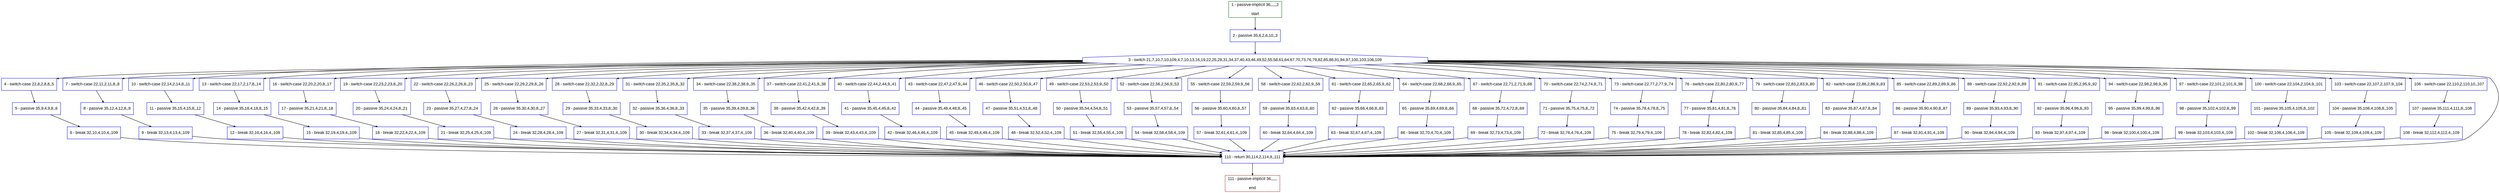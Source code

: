 digraph "" {
  graph [bgcolor="white", fillcolor="#FFFFCC", pack="true", packmode="clust", fontname="Arial", label="", fontsize="12", compound="true", style="rounded,filled"];
  node [node_initialized="no", fillcolor="white", fontname="Arial", label="", color="grey", fontsize="12", fixedsize="false", compound="true", shape="rectangle", style="filled"];
  edge [arrowtail="none", lhead="", fontcolor="black", fontname="Arial", label="", color="black", fontsize="12", arrowhead="normal", arrowsize="0.5", compound="true", ltail="", dir="forward"];
  __N1 [fillcolor="#ffffff", label="2 - passive 35,6,2,6,10,,3", color="#0000ff", shape="box", style="filled"];
  __N2 [fillcolor="#ffffff", label="1 - passive-implicit 36,,,,,,2\n\nstart", color="#006400", shape="box", style="filled"];
  __N3 [fillcolor="#ffffff", label="3 - switch 21,7,10,7,10,109,4,7,10,13,16,19,22,25,28,31,34,37,40,43,46,49,52,55,58,61,64,67,70,73,76,79,82,85,88,91,94,97,100,103,106,109", color="#0000ff", shape="octagon", style="filled"];
  __N4 [fillcolor="#ffffff", label="4 - switch-case 22,8,2,8,8,,5", color="#0000ff", shape="box", style="filled"];
  __N5 [fillcolor="#ffffff", label="7 - switch-case 22,11,2,11,8,,8", color="#0000ff", shape="box", style="filled"];
  __N6 [fillcolor="#ffffff", label="10 - switch-case 22,14,2,14,8,,11", color="#0000ff", shape="box", style="filled"];
  __N7 [fillcolor="#ffffff", label="13 - switch-case 22,17,2,17,8,,14", color="#0000ff", shape="box", style="filled"];
  __N8 [fillcolor="#ffffff", label="16 - switch-case 22,20,2,20,8,,17", color="#0000ff", shape="box", style="filled"];
  __N9 [fillcolor="#ffffff", label="19 - switch-case 22,23,2,23,8,,20", color="#0000ff", shape="box", style="filled"];
  __N10 [fillcolor="#ffffff", label="22 - switch-case 22,26,2,26,8,,23", color="#0000ff", shape="box", style="filled"];
  __N11 [fillcolor="#ffffff", label="25 - switch-case 22,29,2,29,8,,26", color="#0000ff", shape="box", style="filled"];
  __N12 [fillcolor="#ffffff", label="28 - switch-case 22,32,2,32,8,,29", color="#0000ff", shape="box", style="filled"];
  __N13 [fillcolor="#ffffff", label="31 - switch-case 22,35,2,35,8,,32", color="#0000ff", shape="box", style="filled"];
  __N14 [fillcolor="#ffffff", label="34 - switch-case 22,38,2,38,9,,35", color="#0000ff", shape="box", style="filled"];
  __N15 [fillcolor="#ffffff", label="37 - switch-case 22,41,2,41,9,,38", color="#0000ff", shape="box", style="filled"];
  __N16 [fillcolor="#ffffff", label="40 - switch-case 22,44,2,44,9,,41", color="#0000ff", shape="box", style="filled"];
  __N17 [fillcolor="#ffffff", label="43 - switch-case 22,47,2,47,9,,44", color="#0000ff", shape="box", style="filled"];
  __N18 [fillcolor="#ffffff", label="46 - switch-case 22,50,2,50,9,,47", color="#0000ff", shape="box", style="filled"];
  __N19 [fillcolor="#ffffff", label="49 - switch-case 22,53,2,53,9,,50", color="#0000ff", shape="box", style="filled"];
  __N20 [fillcolor="#ffffff", label="52 - switch-case 22,56,2,56,9,,53", color="#0000ff", shape="box", style="filled"];
  __N21 [fillcolor="#ffffff", label="55 - switch-case 22,59,2,59,9,,56", color="#0000ff", shape="box", style="filled"];
  __N22 [fillcolor="#ffffff", label="58 - switch-case 22,62,2,62,9,,59", color="#0000ff", shape="box", style="filled"];
  __N23 [fillcolor="#ffffff", label="61 - switch-case 22,65,2,65,9,,62", color="#0000ff", shape="box", style="filled"];
  __N24 [fillcolor="#ffffff", label="64 - switch-case 22,68,2,68,9,,65", color="#0000ff", shape="box", style="filled"];
  __N25 [fillcolor="#ffffff", label="67 - switch-case 22,71,2,71,9,,68", color="#0000ff", shape="box", style="filled"];
  __N26 [fillcolor="#ffffff", label="70 - switch-case 22,74,2,74,9,,71", color="#0000ff", shape="box", style="filled"];
  __N27 [fillcolor="#ffffff", label="73 - switch-case 22,77,2,77,9,,74", color="#0000ff", shape="box", style="filled"];
  __N28 [fillcolor="#ffffff", label="76 - switch-case 22,80,2,80,9,,77", color="#0000ff", shape="box", style="filled"];
  __N29 [fillcolor="#ffffff", label="79 - switch-case 22,83,2,83,9,,80", color="#0000ff", shape="box", style="filled"];
  __N30 [fillcolor="#ffffff", label="82 - switch-case 22,86,2,86,9,,83", color="#0000ff", shape="box", style="filled"];
  __N31 [fillcolor="#ffffff", label="85 - switch-case 22,89,2,89,9,,86", color="#0000ff", shape="box", style="filled"];
  __N32 [fillcolor="#ffffff", label="88 - switch-case 22,92,2,92,9,,89", color="#0000ff", shape="box", style="filled"];
  __N33 [fillcolor="#ffffff", label="91 - switch-case 22,95,2,95,9,,92", color="#0000ff", shape="box", style="filled"];
  __N34 [fillcolor="#ffffff", label="94 - switch-case 22,98,2,98,9,,95", color="#0000ff", shape="box", style="filled"];
  __N35 [fillcolor="#ffffff", label="97 - switch-case 22,101,2,101,9,,98", color="#0000ff", shape="box", style="filled"];
  __N36 [fillcolor="#ffffff", label="100 - switch-case 22,104,2,104,9,,101", color="#0000ff", shape="box", style="filled"];
  __N37 [fillcolor="#ffffff", label="103 - switch-case 22,107,2,107,9,,104", color="#0000ff", shape="box", style="filled"];
  __N38 [fillcolor="#ffffff", label="106 - switch-case 22,110,2,110,10,,107", color="#0000ff", shape="box", style="filled"];
  __N39 [fillcolor="#ffffff", label="110 - return 30,114,2,114,9,,111", color="#0000ff", shape="box", style="filled"];
  __N40 [fillcolor="#ffffff", label="5 - passive 35,9,4,9,8,,6", color="#0000ff", shape="box", style="filled"];
  __N41 [fillcolor="#ffffff", label="6 - break 32,10,4,10,4,,109", color="#0000ff", shape="box", style="filled"];
  __N42 [fillcolor="#ffffff", label="8 - passive 35,12,4,12,8,,9", color="#0000ff", shape="box", style="filled"];
  __N43 [fillcolor="#ffffff", label="9 - break 32,13,4,13,4,,109", color="#0000ff", shape="box", style="filled"];
  __N44 [fillcolor="#ffffff", label="11 - passive 35,15,4,15,8,,12", color="#0000ff", shape="box", style="filled"];
  __N45 [fillcolor="#ffffff", label="12 - break 32,16,4,16,4,,109", color="#0000ff", shape="box", style="filled"];
  __N46 [fillcolor="#ffffff", label="14 - passive 35,18,4,18,8,,15", color="#0000ff", shape="box", style="filled"];
  __N47 [fillcolor="#ffffff", label="15 - break 32,19,4,19,4,,109", color="#0000ff", shape="box", style="filled"];
  __N48 [fillcolor="#ffffff", label="17 - passive 35,21,4,21,8,,18", color="#0000ff", shape="box", style="filled"];
  __N49 [fillcolor="#ffffff", label="18 - break 32,22,4,22,4,,109", color="#0000ff", shape="box", style="filled"];
  __N50 [fillcolor="#ffffff", label="20 - passive 35,24,4,24,8,,21", color="#0000ff", shape="box", style="filled"];
  __N51 [fillcolor="#ffffff", label="21 - break 32,25,4,25,4,,109", color="#0000ff", shape="box", style="filled"];
  __N52 [fillcolor="#ffffff", label="23 - passive 35,27,4,27,8,,24", color="#0000ff", shape="box", style="filled"];
  __N53 [fillcolor="#ffffff", label="24 - break 32,28,4,28,4,,109", color="#0000ff", shape="box", style="filled"];
  __N54 [fillcolor="#ffffff", label="26 - passive 35,30,4,30,8,,27", color="#0000ff", shape="box", style="filled"];
  __N55 [fillcolor="#ffffff", label="27 - break 32,31,4,31,4,,109", color="#0000ff", shape="box", style="filled"];
  __N56 [fillcolor="#ffffff", label="29 - passive 35,33,4,33,8,,30", color="#0000ff", shape="box", style="filled"];
  __N57 [fillcolor="#ffffff", label="30 - break 32,34,4,34,4,,109", color="#0000ff", shape="box", style="filled"];
  __N58 [fillcolor="#ffffff", label="32 - passive 35,36,4,36,8,,33", color="#0000ff", shape="box", style="filled"];
  __N59 [fillcolor="#ffffff", label="33 - break 32,37,4,37,4,,109", color="#0000ff", shape="box", style="filled"];
  __N60 [fillcolor="#ffffff", label="35 - passive 35,39,4,39,8,,36", color="#0000ff", shape="box", style="filled"];
  __N61 [fillcolor="#ffffff", label="36 - break 32,40,4,40,4,,109", color="#0000ff", shape="box", style="filled"];
  __N62 [fillcolor="#ffffff", label="38 - passive 35,42,4,42,8,,39", color="#0000ff", shape="box", style="filled"];
  __N63 [fillcolor="#ffffff", label="39 - break 32,43,4,43,4,,109", color="#0000ff", shape="box", style="filled"];
  __N64 [fillcolor="#ffffff", label="41 - passive 35,45,4,45,8,,42", color="#0000ff", shape="box", style="filled"];
  __N65 [fillcolor="#ffffff", label="42 - break 32,46,4,46,4,,109", color="#0000ff", shape="box", style="filled"];
  __N66 [fillcolor="#ffffff", label="44 - passive 35,48,4,48,8,,45", color="#0000ff", shape="box", style="filled"];
  __N67 [fillcolor="#ffffff", label="45 - break 32,49,4,49,4,,109", color="#0000ff", shape="box", style="filled"];
  __N68 [fillcolor="#ffffff", label="47 - passive 35,51,4,51,8,,48", color="#0000ff", shape="box", style="filled"];
  __N69 [fillcolor="#ffffff", label="48 - break 32,52,4,52,4,,109", color="#0000ff", shape="box", style="filled"];
  __N70 [fillcolor="#ffffff", label="50 - passive 35,54,4,54,8,,51", color="#0000ff", shape="box", style="filled"];
  __N71 [fillcolor="#ffffff", label="51 - break 32,55,4,55,4,,109", color="#0000ff", shape="box", style="filled"];
  __N72 [fillcolor="#ffffff", label="53 - passive 35,57,4,57,8,,54", color="#0000ff", shape="box", style="filled"];
  __N73 [fillcolor="#ffffff", label="54 - break 32,58,4,58,4,,109", color="#0000ff", shape="box", style="filled"];
  __N74 [fillcolor="#ffffff", label="56 - passive 35,60,4,60,8,,57", color="#0000ff", shape="box", style="filled"];
  __N75 [fillcolor="#ffffff", label="57 - break 32,61,4,61,4,,109", color="#0000ff", shape="box", style="filled"];
  __N76 [fillcolor="#ffffff", label="59 - passive 35,63,4,63,8,,60", color="#0000ff", shape="box", style="filled"];
  __N77 [fillcolor="#ffffff", label="60 - break 32,64,4,64,4,,109", color="#0000ff", shape="box", style="filled"];
  __N78 [fillcolor="#ffffff", label="62 - passive 35,66,4,66,8,,63", color="#0000ff", shape="box", style="filled"];
  __N79 [fillcolor="#ffffff", label="63 - break 32,67,4,67,4,,109", color="#0000ff", shape="box", style="filled"];
  __N80 [fillcolor="#ffffff", label="65 - passive 35,69,4,69,8,,66", color="#0000ff", shape="box", style="filled"];
  __N81 [fillcolor="#ffffff", label="66 - break 32,70,4,70,4,,109", color="#0000ff", shape="box", style="filled"];
  __N82 [fillcolor="#ffffff", label="68 - passive 35,72,4,72,8,,69", color="#0000ff", shape="box", style="filled"];
  __N83 [fillcolor="#ffffff", label="69 - break 32,73,4,73,4,,109", color="#0000ff", shape="box", style="filled"];
  __N84 [fillcolor="#ffffff", label="71 - passive 35,75,4,75,8,,72", color="#0000ff", shape="box", style="filled"];
  __N85 [fillcolor="#ffffff", label="72 - break 32,76,4,76,4,,109", color="#0000ff", shape="box", style="filled"];
  __N86 [fillcolor="#ffffff", label="74 - passive 35,78,4,78,8,,75", color="#0000ff", shape="box", style="filled"];
  __N87 [fillcolor="#ffffff", label="75 - break 32,79,4,79,4,,109", color="#0000ff", shape="box", style="filled"];
  __N88 [fillcolor="#ffffff", label="77 - passive 35,81,4,81,8,,78", color="#0000ff", shape="box", style="filled"];
  __N89 [fillcolor="#ffffff", label="78 - break 32,82,4,82,4,,109", color="#0000ff", shape="box", style="filled"];
  __N90 [fillcolor="#ffffff", label="80 - passive 35,84,4,84,8,,81", color="#0000ff", shape="box", style="filled"];
  __N91 [fillcolor="#ffffff", label="81 - break 32,85,4,85,4,,109", color="#0000ff", shape="box", style="filled"];
  __N92 [fillcolor="#ffffff", label="83 - passive 35,87,4,87,8,,84", color="#0000ff", shape="box", style="filled"];
  __N93 [fillcolor="#ffffff", label="84 - break 32,88,4,88,4,,109", color="#0000ff", shape="box", style="filled"];
  __N94 [fillcolor="#ffffff", label="86 - passive 35,90,4,90,8,,87", color="#0000ff", shape="box", style="filled"];
  __N95 [fillcolor="#ffffff", label="87 - break 32,91,4,91,4,,109", color="#0000ff", shape="box", style="filled"];
  __N96 [fillcolor="#ffffff", label="89 - passive 35,93,4,93,8,,90", color="#0000ff", shape="box", style="filled"];
  __N97 [fillcolor="#ffffff", label="90 - break 32,94,4,94,4,,109", color="#0000ff", shape="box", style="filled"];
  __N98 [fillcolor="#ffffff", label="92 - passive 35,96,4,96,8,,93", color="#0000ff", shape="box", style="filled"];
  __N99 [fillcolor="#ffffff", label="93 - break 32,97,4,97,4,,109", color="#0000ff", shape="box", style="filled"];
  __N100 [fillcolor="#ffffff", label="95 - passive 35,99,4,99,8,,96", color="#0000ff", shape="box", style="filled"];
  __N101 [fillcolor="#ffffff", label="96 - break 32,100,4,100,4,,109", color="#0000ff", shape="box", style="filled"];
  __N102 [fillcolor="#ffffff", label="98 - passive 35,102,4,102,8,,99", color="#0000ff", shape="box", style="filled"];
  __N103 [fillcolor="#ffffff", label="99 - break 32,103,4,103,4,,109", color="#0000ff", shape="box", style="filled"];
  __N104 [fillcolor="#ffffff", label="101 - passive 35,105,4,105,8,,102", color="#0000ff", shape="box", style="filled"];
  __N105 [fillcolor="#ffffff", label="102 - break 32,106,4,106,4,,109", color="#0000ff", shape="box", style="filled"];
  __N106 [fillcolor="#ffffff", label="104 - passive 35,108,4,108,8,,105", color="#0000ff", shape="box", style="filled"];
  __N107 [fillcolor="#ffffff", label="105 - break 32,109,4,109,4,,109", color="#0000ff", shape="box", style="filled"];
  __N108 [fillcolor="#ffffff", label="107 - passive 35,111,4,111,8,,108", color="#0000ff", shape="box", style="filled"];
  __N109 [fillcolor="#ffffff", label="108 - break 32,112,4,112,4,,109", color="#0000ff", shape="box", style="filled"];
  __N110 [fillcolor="#ffffff", label="111 - passive-implicit 36,,,,,,\n\nend", color="#a52a2a", shape="box", style="filled"];
  __N2 -> __N1 [arrowtail="none", color="#000000", label="", arrowhead="normal", dir="forward"];
  __N1 -> __N3 [arrowtail="none", color="#000000", label="", arrowhead="normal", dir="forward"];
  __N3 -> __N4 [arrowtail="none", color="#000000", label="", arrowhead="normal", dir="forward"];
  __N3 -> __N5 [arrowtail="none", color="#000000", label="", arrowhead="normal", dir="forward"];
  __N3 -> __N6 [arrowtail="none", color="#000000", label="", arrowhead="normal", dir="forward"];
  __N3 -> __N7 [arrowtail="none", color="#000000", label="", arrowhead="normal", dir="forward"];
  __N3 -> __N8 [arrowtail="none", color="#000000", label="", arrowhead="normal", dir="forward"];
  __N3 -> __N9 [arrowtail="none", color="#000000", label="", arrowhead="normal", dir="forward"];
  __N3 -> __N10 [arrowtail="none", color="#000000", label="", arrowhead="normal", dir="forward"];
  __N3 -> __N11 [arrowtail="none", color="#000000", label="", arrowhead="normal", dir="forward"];
  __N3 -> __N12 [arrowtail="none", color="#000000", label="", arrowhead="normal", dir="forward"];
  __N3 -> __N13 [arrowtail="none", color="#000000", label="", arrowhead="normal", dir="forward"];
  __N3 -> __N14 [arrowtail="none", color="#000000", label="", arrowhead="normal", dir="forward"];
  __N3 -> __N15 [arrowtail="none", color="#000000", label="", arrowhead="normal", dir="forward"];
  __N3 -> __N16 [arrowtail="none", color="#000000", label="", arrowhead="normal", dir="forward"];
  __N3 -> __N17 [arrowtail="none", color="#000000", label="", arrowhead="normal", dir="forward"];
  __N3 -> __N18 [arrowtail="none", color="#000000", label="", arrowhead="normal", dir="forward"];
  __N3 -> __N19 [arrowtail="none", color="#000000", label="", arrowhead="normal", dir="forward"];
  __N3 -> __N20 [arrowtail="none", color="#000000", label="", arrowhead="normal", dir="forward"];
  __N3 -> __N21 [arrowtail="none", color="#000000", label="", arrowhead="normal", dir="forward"];
  __N3 -> __N22 [arrowtail="none", color="#000000", label="", arrowhead="normal", dir="forward"];
  __N3 -> __N23 [arrowtail="none", color="#000000", label="", arrowhead="normal", dir="forward"];
  __N3 -> __N24 [arrowtail="none", color="#000000", label="", arrowhead="normal", dir="forward"];
  __N3 -> __N25 [arrowtail="none", color="#000000", label="", arrowhead="normal", dir="forward"];
  __N3 -> __N26 [arrowtail="none", color="#000000", label="", arrowhead="normal", dir="forward"];
  __N3 -> __N27 [arrowtail="none", color="#000000", label="", arrowhead="normal", dir="forward"];
  __N3 -> __N28 [arrowtail="none", color="#000000", label="", arrowhead="normal", dir="forward"];
  __N3 -> __N29 [arrowtail="none", color="#000000", label="", arrowhead="normal", dir="forward"];
  __N3 -> __N30 [arrowtail="none", color="#000000", label="", arrowhead="normal", dir="forward"];
  __N3 -> __N31 [arrowtail="none", color="#000000", label="", arrowhead="normal", dir="forward"];
  __N3 -> __N32 [arrowtail="none", color="#000000", label="", arrowhead="normal", dir="forward"];
  __N3 -> __N33 [arrowtail="none", color="#000000", label="", arrowhead="normal", dir="forward"];
  __N3 -> __N34 [arrowtail="none", color="#000000", label="", arrowhead="normal", dir="forward"];
  __N3 -> __N35 [arrowtail="none", color="#000000", label="", arrowhead="normal", dir="forward"];
  __N3 -> __N36 [arrowtail="none", color="#000000", label="", arrowhead="normal", dir="forward"];
  __N3 -> __N37 [arrowtail="none", color="#000000", label="", arrowhead="normal", dir="forward"];
  __N3 -> __N38 [arrowtail="none", color="#000000", label="", arrowhead="normal", dir="forward"];
  __N3 -> __N39 [arrowtail="none", color="#000000", label="", arrowhead="normal", dir="forward"];
  __N4 -> __N40 [arrowtail="none", color="#000000", label="", arrowhead="normal", dir="forward"];
  __N40 -> __N41 [arrowtail="none", color="#000000", label="", arrowhead="normal", dir="forward"];
  __N41 -> __N39 [arrowtail="none", color="#000000", label="", arrowhead="normal", dir="forward"];
  __N5 -> __N42 [arrowtail="none", color="#000000", label="", arrowhead="normal", dir="forward"];
  __N42 -> __N43 [arrowtail="none", color="#000000", label="", arrowhead="normal", dir="forward"];
  __N43 -> __N39 [arrowtail="none", color="#000000", label="", arrowhead="normal", dir="forward"];
  __N6 -> __N44 [arrowtail="none", color="#000000", label="", arrowhead="normal", dir="forward"];
  __N44 -> __N45 [arrowtail="none", color="#000000", label="", arrowhead="normal", dir="forward"];
  __N45 -> __N39 [arrowtail="none", color="#000000", label="", arrowhead="normal", dir="forward"];
  __N7 -> __N46 [arrowtail="none", color="#000000", label="", arrowhead="normal", dir="forward"];
  __N46 -> __N47 [arrowtail="none", color="#000000", label="", arrowhead="normal", dir="forward"];
  __N47 -> __N39 [arrowtail="none", color="#000000", label="", arrowhead="normal", dir="forward"];
  __N8 -> __N48 [arrowtail="none", color="#000000", label="", arrowhead="normal", dir="forward"];
  __N48 -> __N49 [arrowtail="none", color="#000000", label="", arrowhead="normal", dir="forward"];
  __N49 -> __N39 [arrowtail="none", color="#000000", label="", arrowhead="normal", dir="forward"];
  __N9 -> __N50 [arrowtail="none", color="#000000", label="", arrowhead="normal", dir="forward"];
  __N50 -> __N51 [arrowtail="none", color="#000000", label="", arrowhead="normal", dir="forward"];
  __N51 -> __N39 [arrowtail="none", color="#000000", label="", arrowhead="normal", dir="forward"];
  __N10 -> __N52 [arrowtail="none", color="#000000", label="", arrowhead="normal", dir="forward"];
  __N52 -> __N53 [arrowtail="none", color="#000000", label="", arrowhead="normal", dir="forward"];
  __N53 -> __N39 [arrowtail="none", color="#000000", label="", arrowhead="normal", dir="forward"];
  __N11 -> __N54 [arrowtail="none", color="#000000", label="", arrowhead="normal", dir="forward"];
  __N54 -> __N55 [arrowtail="none", color="#000000", label="", arrowhead="normal", dir="forward"];
  __N55 -> __N39 [arrowtail="none", color="#000000", label="", arrowhead="normal", dir="forward"];
  __N12 -> __N56 [arrowtail="none", color="#000000", label="", arrowhead="normal", dir="forward"];
  __N56 -> __N57 [arrowtail="none", color="#000000", label="", arrowhead="normal", dir="forward"];
  __N57 -> __N39 [arrowtail="none", color="#000000", label="", arrowhead="normal", dir="forward"];
  __N13 -> __N58 [arrowtail="none", color="#000000", label="", arrowhead="normal", dir="forward"];
  __N58 -> __N59 [arrowtail="none", color="#000000", label="", arrowhead="normal", dir="forward"];
  __N59 -> __N39 [arrowtail="none", color="#000000", label="", arrowhead="normal", dir="forward"];
  __N14 -> __N60 [arrowtail="none", color="#000000", label="", arrowhead="normal", dir="forward"];
  __N60 -> __N61 [arrowtail="none", color="#000000", label="", arrowhead="normal", dir="forward"];
  __N61 -> __N39 [arrowtail="none", color="#000000", label="", arrowhead="normal", dir="forward"];
  __N15 -> __N62 [arrowtail="none", color="#000000", label="", arrowhead="normal", dir="forward"];
  __N62 -> __N63 [arrowtail="none", color="#000000", label="", arrowhead="normal", dir="forward"];
  __N63 -> __N39 [arrowtail="none", color="#000000", label="", arrowhead="normal", dir="forward"];
  __N16 -> __N64 [arrowtail="none", color="#000000", label="", arrowhead="normal", dir="forward"];
  __N64 -> __N65 [arrowtail="none", color="#000000", label="", arrowhead="normal", dir="forward"];
  __N65 -> __N39 [arrowtail="none", color="#000000", label="", arrowhead="normal", dir="forward"];
  __N17 -> __N66 [arrowtail="none", color="#000000", label="", arrowhead="normal", dir="forward"];
  __N66 -> __N67 [arrowtail="none", color="#000000", label="", arrowhead="normal", dir="forward"];
  __N67 -> __N39 [arrowtail="none", color="#000000", label="", arrowhead="normal", dir="forward"];
  __N18 -> __N68 [arrowtail="none", color="#000000", label="", arrowhead="normal", dir="forward"];
  __N68 -> __N69 [arrowtail="none", color="#000000", label="", arrowhead="normal", dir="forward"];
  __N69 -> __N39 [arrowtail="none", color="#000000", label="", arrowhead="normal", dir="forward"];
  __N19 -> __N70 [arrowtail="none", color="#000000", label="", arrowhead="normal", dir="forward"];
  __N70 -> __N71 [arrowtail="none", color="#000000", label="", arrowhead="normal", dir="forward"];
  __N71 -> __N39 [arrowtail="none", color="#000000", label="", arrowhead="normal", dir="forward"];
  __N20 -> __N72 [arrowtail="none", color="#000000", label="", arrowhead="normal", dir="forward"];
  __N72 -> __N73 [arrowtail="none", color="#000000", label="", arrowhead="normal", dir="forward"];
  __N73 -> __N39 [arrowtail="none", color="#000000", label="", arrowhead="normal", dir="forward"];
  __N21 -> __N74 [arrowtail="none", color="#000000", label="", arrowhead="normal", dir="forward"];
  __N74 -> __N75 [arrowtail="none", color="#000000", label="", arrowhead="normal", dir="forward"];
  __N75 -> __N39 [arrowtail="none", color="#000000", label="", arrowhead="normal", dir="forward"];
  __N22 -> __N76 [arrowtail="none", color="#000000", label="", arrowhead="normal", dir="forward"];
  __N76 -> __N77 [arrowtail="none", color="#000000", label="", arrowhead="normal", dir="forward"];
  __N77 -> __N39 [arrowtail="none", color="#000000", label="", arrowhead="normal", dir="forward"];
  __N23 -> __N78 [arrowtail="none", color="#000000", label="", arrowhead="normal", dir="forward"];
  __N78 -> __N79 [arrowtail="none", color="#000000", label="", arrowhead="normal", dir="forward"];
  __N79 -> __N39 [arrowtail="none", color="#000000", label="", arrowhead="normal", dir="forward"];
  __N24 -> __N80 [arrowtail="none", color="#000000", label="", arrowhead="normal", dir="forward"];
  __N80 -> __N81 [arrowtail="none", color="#000000", label="", arrowhead="normal", dir="forward"];
  __N81 -> __N39 [arrowtail="none", color="#000000", label="", arrowhead="normal", dir="forward"];
  __N25 -> __N82 [arrowtail="none", color="#000000", label="", arrowhead="normal", dir="forward"];
  __N82 -> __N83 [arrowtail="none", color="#000000", label="", arrowhead="normal", dir="forward"];
  __N83 -> __N39 [arrowtail="none", color="#000000", label="", arrowhead="normal", dir="forward"];
  __N26 -> __N84 [arrowtail="none", color="#000000", label="", arrowhead="normal", dir="forward"];
  __N84 -> __N85 [arrowtail="none", color="#000000", label="", arrowhead="normal", dir="forward"];
  __N85 -> __N39 [arrowtail="none", color="#000000", label="", arrowhead="normal", dir="forward"];
  __N27 -> __N86 [arrowtail="none", color="#000000", label="", arrowhead="normal", dir="forward"];
  __N86 -> __N87 [arrowtail="none", color="#000000", label="", arrowhead="normal", dir="forward"];
  __N87 -> __N39 [arrowtail="none", color="#000000", label="", arrowhead="normal", dir="forward"];
  __N28 -> __N88 [arrowtail="none", color="#000000", label="", arrowhead="normal", dir="forward"];
  __N88 -> __N89 [arrowtail="none", color="#000000", label="", arrowhead="normal", dir="forward"];
  __N89 -> __N39 [arrowtail="none", color="#000000", label="", arrowhead="normal", dir="forward"];
  __N29 -> __N90 [arrowtail="none", color="#000000", label="", arrowhead="normal", dir="forward"];
  __N90 -> __N91 [arrowtail="none", color="#000000", label="", arrowhead="normal", dir="forward"];
  __N91 -> __N39 [arrowtail="none", color="#000000", label="", arrowhead="normal", dir="forward"];
  __N30 -> __N92 [arrowtail="none", color="#000000", label="", arrowhead="normal", dir="forward"];
  __N92 -> __N93 [arrowtail="none", color="#000000", label="", arrowhead="normal", dir="forward"];
  __N93 -> __N39 [arrowtail="none", color="#000000", label="", arrowhead="normal", dir="forward"];
  __N31 -> __N94 [arrowtail="none", color="#000000", label="", arrowhead="normal", dir="forward"];
  __N94 -> __N95 [arrowtail="none", color="#000000", label="", arrowhead="normal", dir="forward"];
  __N95 -> __N39 [arrowtail="none", color="#000000", label="", arrowhead="normal", dir="forward"];
  __N32 -> __N96 [arrowtail="none", color="#000000", label="", arrowhead="normal", dir="forward"];
  __N96 -> __N97 [arrowtail="none", color="#000000", label="", arrowhead="normal", dir="forward"];
  __N97 -> __N39 [arrowtail="none", color="#000000", label="", arrowhead="normal", dir="forward"];
  __N33 -> __N98 [arrowtail="none", color="#000000", label="", arrowhead="normal", dir="forward"];
  __N98 -> __N99 [arrowtail="none", color="#000000", label="", arrowhead="normal", dir="forward"];
  __N99 -> __N39 [arrowtail="none", color="#000000", label="", arrowhead="normal", dir="forward"];
  __N34 -> __N100 [arrowtail="none", color="#000000", label="", arrowhead="normal", dir="forward"];
  __N100 -> __N101 [arrowtail="none", color="#000000", label="", arrowhead="normal", dir="forward"];
  __N101 -> __N39 [arrowtail="none", color="#000000", label="", arrowhead="normal", dir="forward"];
  __N35 -> __N102 [arrowtail="none", color="#000000", label="", arrowhead="normal", dir="forward"];
  __N102 -> __N103 [arrowtail="none", color="#000000", label="", arrowhead="normal", dir="forward"];
  __N103 -> __N39 [arrowtail="none", color="#000000", label="", arrowhead="normal", dir="forward"];
  __N36 -> __N104 [arrowtail="none", color="#000000", label="", arrowhead="normal", dir="forward"];
  __N104 -> __N105 [arrowtail="none", color="#000000", label="", arrowhead="normal", dir="forward"];
  __N105 -> __N39 [arrowtail="none", color="#000000", label="", arrowhead="normal", dir="forward"];
  __N37 -> __N106 [arrowtail="none", color="#000000", label="", arrowhead="normal", dir="forward"];
  __N106 -> __N107 [arrowtail="none", color="#000000", label="", arrowhead="normal", dir="forward"];
  __N107 -> __N39 [arrowtail="none", color="#000000", label="", arrowhead="normal", dir="forward"];
  __N38 -> __N108 [arrowtail="none", color="#000000", label="", arrowhead="normal", dir="forward"];
  __N108 -> __N109 [arrowtail="none", color="#000000", label="", arrowhead="normal", dir="forward"];
  __N109 -> __N39 [arrowtail="none", color="#000000", label="", arrowhead="normal", dir="forward"];
  __N39 -> __N110 [arrowtail="none", color="#000000", label="", arrowhead="normal", dir="forward"];
}
